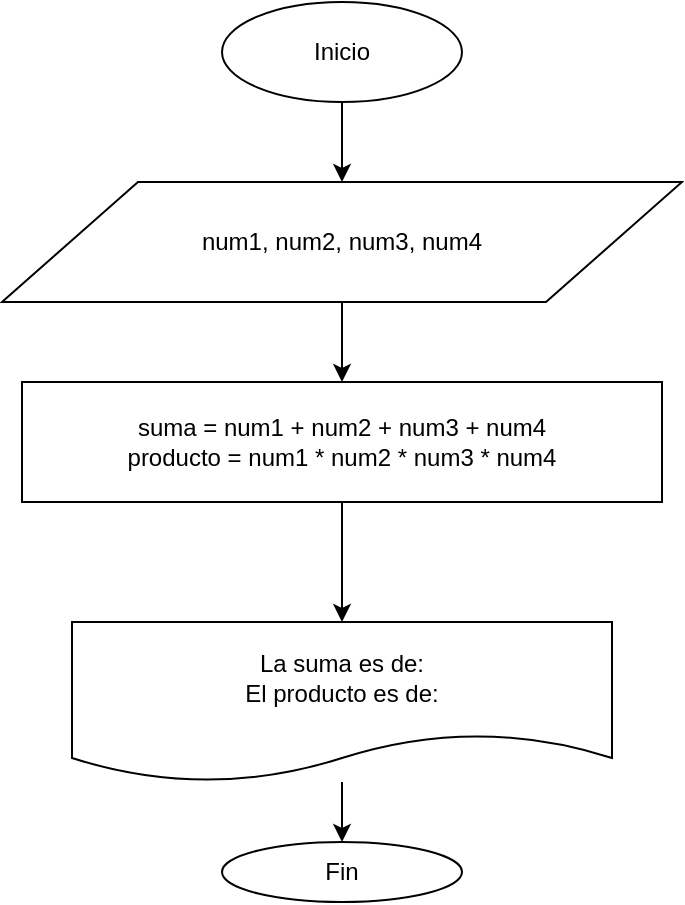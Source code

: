 <mxfile version="12.2.4" pages="1"><diagram id="JM_pQFYrMxvla-R57xod" name="Page-1"><mxGraphModel dx="843" dy="508" grid="1" gridSize="10" guides="1" tooltips="1" connect="1" arrows="1" fold="1" page="1" pageScale="1" pageWidth="850" pageHeight="1100" math="0" shadow="0"><root><mxCell id="0"/><mxCell id="1" parent="0"/><mxCell id="4" value="" style="edgeStyle=orthogonalEdgeStyle;rounded=0;orthogonalLoop=1;jettySize=auto;html=1;" parent="1" source="2" target="3" edge="1"><mxGeometry relative="1" as="geometry"/></mxCell><mxCell id="2" value="Inicio" style="ellipse;whiteSpace=wrap;html=1;" parent="1" vertex="1"><mxGeometry x="340" width="120" height="50" as="geometry"/></mxCell><mxCell id="6" value="" style="edgeStyle=orthogonalEdgeStyle;rounded=0;orthogonalLoop=1;jettySize=auto;html=1;" parent="1" source="3" target="5" edge="1"><mxGeometry relative="1" as="geometry"/></mxCell><mxCell id="3" value="num1, num2, num3, num4" style="shape=parallelogram;perimeter=parallelogramPerimeter;whiteSpace=wrap;html=1;" parent="1" vertex="1"><mxGeometry x="230" y="90" width="340" height="60" as="geometry"/></mxCell><mxCell id="8" value="" style="edgeStyle=orthogonalEdgeStyle;rounded=0;orthogonalLoop=1;jettySize=auto;html=1;" parent="1" source="5" target="7" edge="1"><mxGeometry relative="1" as="geometry"/></mxCell><mxCell id="5" value="suma = num1 + num2 + num3 + num4&lt;br&gt;producto = num1 * num2 * num3 * num4" style="rounded=0;whiteSpace=wrap;html=1;" parent="1" vertex="1"><mxGeometry x="240" y="190" width="320" height="60" as="geometry"/></mxCell><mxCell id="10" value="" style="edgeStyle=orthogonalEdgeStyle;rounded=0;orthogonalLoop=1;jettySize=auto;html=1;" parent="1" source="7" target="9" edge="1"><mxGeometry relative="1" as="geometry"/></mxCell><mxCell id="7" value="La suma es de:&lt;br&gt;El producto es de:" style="shape=document;whiteSpace=wrap;html=1;boundedLbl=1;" parent="1" vertex="1"><mxGeometry x="265" y="310" width="270" height="80" as="geometry"/></mxCell><mxCell id="9" value="Fin" style="ellipse;whiteSpace=wrap;html=1;" parent="1" vertex="1"><mxGeometry x="340" y="420" width="120" height="30" as="geometry"/></mxCell></root></mxGraphModel></diagram></mxfile>